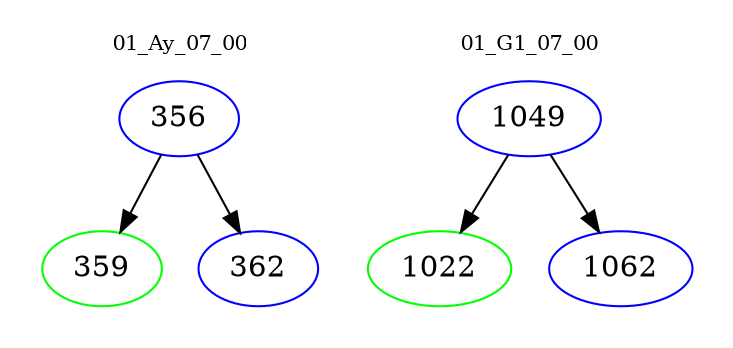 digraph{
subgraph cluster_0 {
color = white
label = "01_Ay_07_00";
fontsize=10;
T0_356 [label="356", color="blue"]
T0_356 -> T0_359 [color="black"]
T0_359 [label="359", color="green"]
T0_356 -> T0_362 [color="black"]
T0_362 [label="362", color="blue"]
}
subgraph cluster_1 {
color = white
label = "01_G1_07_00";
fontsize=10;
T1_1049 [label="1049", color="blue"]
T1_1049 -> T1_1022 [color="black"]
T1_1022 [label="1022", color="green"]
T1_1049 -> T1_1062 [color="black"]
T1_1062 [label="1062", color="blue"]
}
}
